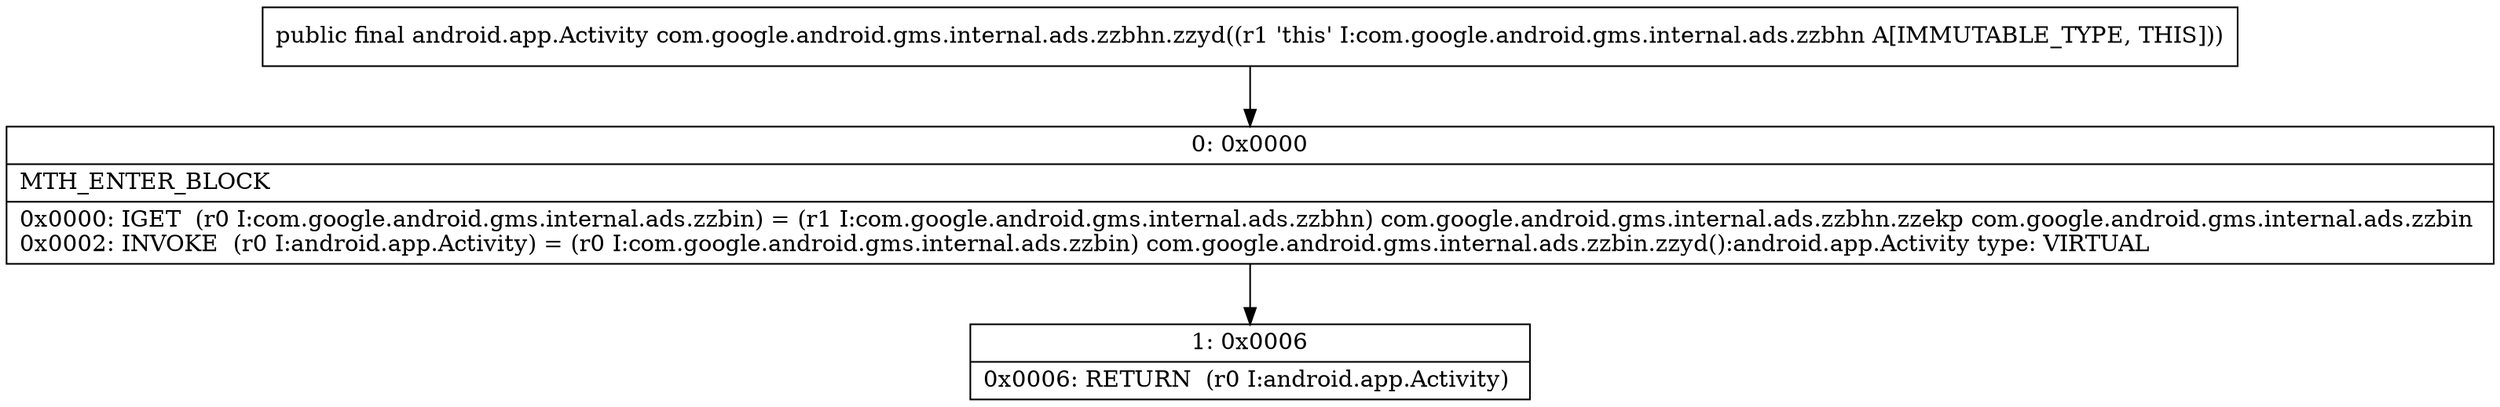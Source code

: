 digraph "CFG forcom.google.android.gms.internal.ads.zzbhn.zzyd()Landroid\/app\/Activity;" {
Node_0 [shape=record,label="{0\:\ 0x0000|MTH_ENTER_BLOCK\l|0x0000: IGET  (r0 I:com.google.android.gms.internal.ads.zzbin) = (r1 I:com.google.android.gms.internal.ads.zzbhn) com.google.android.gms.internal.ads.zzbhn.zzekp com.google.android.gms.internal.ads.zzbin \l0x0002: INVOKE  (r0 I:android.app.Activity) = (r0 I:com.google.android.gms.internal.ads.zzbin) com.google.android.gms.internal.ads.zzbin.zzyd():android.app.Activity type: VIRTUAL \l}"];
Node_1 [shape=record,label="{1\:\ 0x0006|0x0006: RETURN  (r0 I:android.app.Activity) \l}"];
MethodNode[shape=record,label="{public final android.app.Activity com.google.android.gms.internal.ads.zzbhn.zzyd((r1 'this' I:com.google.android.gms.internal.ads.zzbhn A[IMMUTABLE_TYPE, THIS])) }"];
MethodNode -> Node_0;
Node_0 -> Node_1;
}


